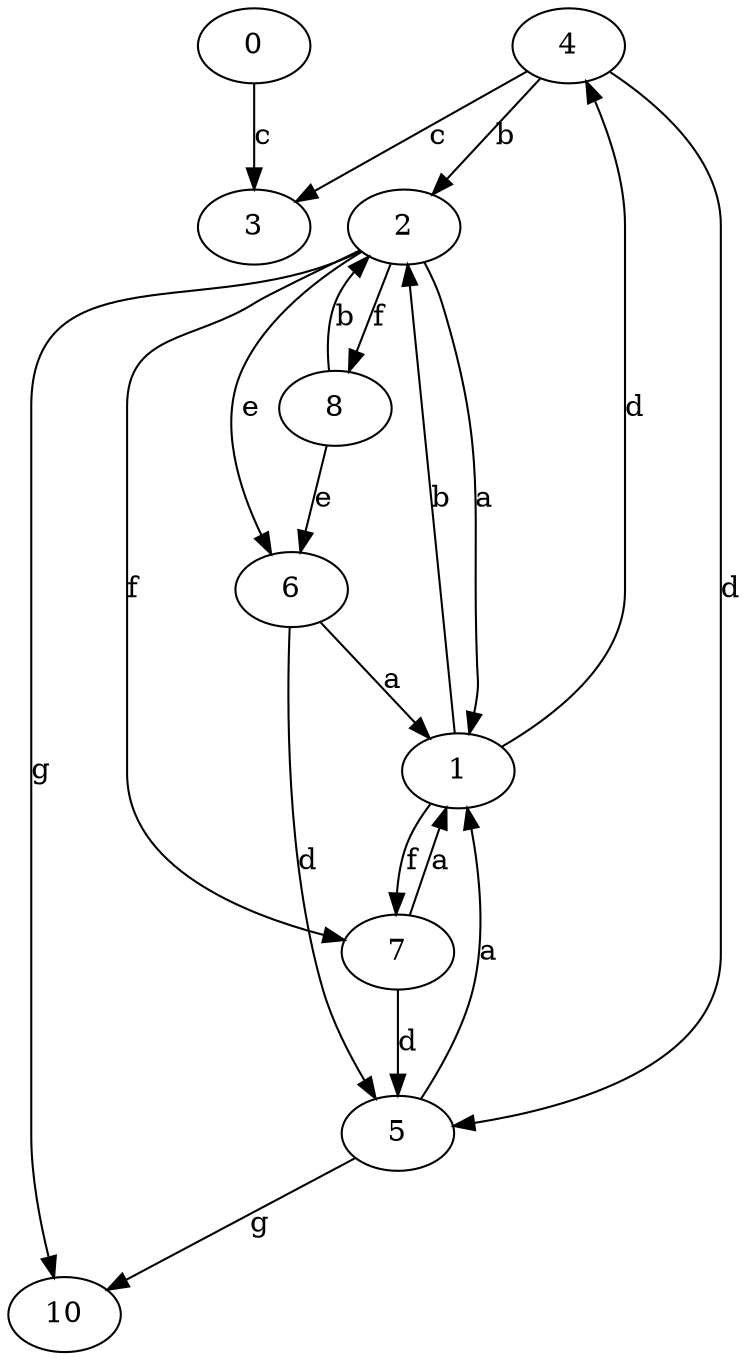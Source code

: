 strict digraph  {
0;
1;
2;
3;
4;
5;
6;
7;
8;
10;
0 -> 3  [label=c];
1 -> 2  [label=b];
1 -> 4  [label=d];
1 -> 7  [label=f];
2 -> 1  [label=a];
2 -> 6  [label=e];
2 -> 7  [label=f];
2 -> 8  [label=f];
2 -> 10  [label=g];
4 -> 2  [label=b];
4 -> 3  [label=c];
4 -> 5  [label=d];
5 -> 1  [label=a];
5 -> 10  [label=g];
6 -> 1  [label=a];
6 -> 5  [label=d];
7 -> 1  [label=a];
7 -> 5  [label=d];
8 -> 2  [label=b];
8 -> 6  [label=e];
}
